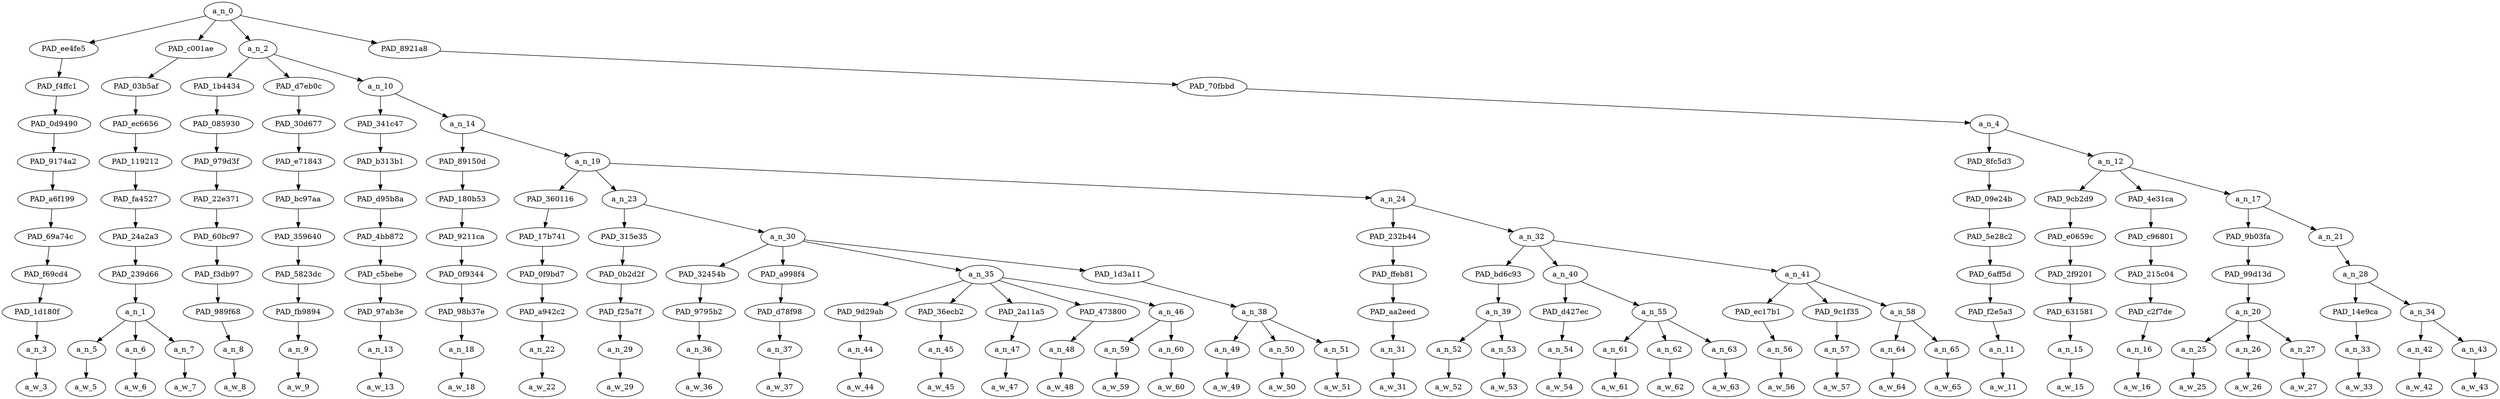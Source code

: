 strict digraph "" {
	a_n_0	[div_dir=1,
		index=0,
		level=10,
		pos="17.549238040123456,10!",
		text_span="[0, 1, 2, 3, 4, 5, 6, 7, 8, 9, 10, 11, 12, 13, 14, 15, 16, 17, 18, 19, 20, 21, 22, 23, 24, 25, 26, 27, 28, 29, 30, 31, 32, 33, 34, \
35, 36, 37, 38, 39, 40]",
		value=1.00000000];
	PAD_ee4fe5	[div_dir=1,
		index=2,
		level=9,
		pos="31.0,9!",
		text_span="[31]",
		value=0.01930980];
	a_n_0 -> PAD_ee4fe5;
	PAD_c001ae	[div_dir=1,
		index=0,
		level=9,
		pos="1.0,9!",
		text_span="[0, 1, 2]",
		value=0.14902731];
	a_n_0 -> PAD_c001ae;
	a_n_2	[div_dir=1,
		index=1,
		level=9,
		pos="4.801118827160494,9!",
		text_span="[3, 4, 5, 6, 7, 8, 9, 10, 11, 12, 13, 14, 15, 16, 17, 18, 19, 20, 21, 22, 23, 24, 25, 26, 27, 28, 29, 30]",
		value=0.64575210];
	a_n_0 -> a_n_2;
	PAD_8921a8	[div_dir=1,
		index=3,
		level=9,
		pos="33.39583333333333,9!",
		text_span="[32, 33, 34, 35, 36, 37, 38, 39, 40]",
		value=0.18535220];
	a_n_0 -> PAD_8921a8;
	PAD_f4ffc1	[div_dir=1,
		index=4,
		level=8,
		pos="31.0,8!",
		text_span="[31]",
		value=0.01930980];
	PAD_ee4fe5 -> PAD_f4ffc1;
	PAD_0d9490	[div_dir=1,
		index=5,
		level=7,
		pos="31.0,7!",
		text_span="[31]",
		value=0.01930980];
	PAD_f4ffc1 -> PAD_0d9490;
	PAD_9174a2	[div_dir=1,
		index=6,
		level=6,
		pos="31.0,6!",
		text_span="[31]",
		value=0.01930980];
	PAD_0d9490 -> PAD_9174a2;
	PAD_a6f199	[div_dir=1,
		index=8,
		level=5,
		pos="31.0,5!",
		text_span="[31]",
		value=0.01930980];
	PAD_9174a2 -> PAD_a6f199;
	PAD_69a74c	[div_dir=1,
		index=10,
		level=4,
		pos="31.0,4!",
		text_span="[31]",
		value=0.01930980];
	PAD_a6f199 -> PAD_69a74c;
	PAD_f69cd4	[div_dir=1,
		index=15,
		level=3,
		pos="31.0,3!",
		text_span="[31]",
		value=0.01930980];
	PAD_69a74c -> PAD_f69cd4;
	PAD_1d180f	[div_dir=1,
		index=22,
		level=2,
		pos="31.0,2!",
		text_span="[31]",
		value=0.01930980];
	PAD_f69cd4 -> PAD_1d180f;
	a_n_3	[div_dir=1,
		index=31,
		level=1,
		pos="31.0,1!",
		text_span="[31]",
		value=0.01930980];
	PAD_1d180f -> a_n_3;
	a_w_3	[div_dir=0,
		index=31,
		level=0,
		pos="31,0!",
		text_span="[31]",
		value=we];
	a_n_3 -> a_w_3;
	PAD_03b5af	[div_dir=1,
		index=0,
		level=8,
		pos="1.0,8!",
		text_span="[0, 1, 2]",
		value=0.14902731];
	PAD_c001ae -> PAD_03b5af;
	PAD_ec6656	[div_dir=1,
		index=0,
		level=7,
		pos="1.0,7!",
		text_span="[0, 1, 2]",
		value=0.14902731];
	PAD_03b5af -> PAD_ec6656;
	PAD_119212	[div_dir=1,
		index=0,
		level=6,
		pos="1.0,6!",
		text_span="[0, 1, 2]",
		value=0.14902731];
	PAD_ec6656 -> PAD_119212;
	PAD_fa4527	[div_dir=1,
		index=0,
		level=5,
		pos="1.0,5!",
		text_span="[0, 1, 2]",
		value=0.14902731];
	PAD_119212 -> PAD_fa4527;
	PAD_24a2a3	[div_dir=1,
		index=0,
		level=4,
		pos="1.0,4!",
		text_span="[0, 1, 2]",
		value=0.14902731];
	PAD_fa4527 -> PAD_24a2a3;
	PAD_239d66	[div_dir=1,
		index=0,
		level=3,
		pos="1.0,3!",
		text_span="[0, 1, 2]",
		value=0.14902731];
	PAD_24a2a3 -> PAD_239d66;
	a_n_1	[div_dir=1,
		index=0,
		level=2,
		pos="1.0,2!",
		text_span="[0, 1, 2]",
		value=0.14902731];
	PAD_239d66 -> a_n_1;
	a_n_5	[div_dir=1,
		index=0,
		level=1,
		pos="0.0,1!",
		text_span="[0]",
		value=0.02181684];
	a_n_1 -> a_n_5;
	a_n_6	[div_dir=1,
		index=1,
		level=1,
		pos="1.0,1!",
		text_span="[1]",
		value=0.04789137];
	a_n_1 -> a_n_6;
	a_n_7	[div_dir=1,
		index=2,
		level=1,
		pos="2.0,1!",
		text_span="[2]",
		value=0.07898867];
	a_n_1 -> a_n_7;
	a_w_5	[div_dir=0,
		index=0,
		level=0,
		pos="0,0!",
		text_span="[0]",
		value=the];
	a_n_5 -> a_w_5;
	a_w_6	[div_dir=0,
		index=1,
		level=0,
		pos="1,0!",
		text_span="[1]",
		value=rhodesian];
	a_n_6 -> a_w_6;
	a_w_7	[div_dir=0,
		index=2,
		level=0,
		pos="2,0!",
		text_span="[2]",
		value=ridgeback];
	a_n_7 -> a_w_7;
	PAD_1b4434	[div_dir=-1,
		index=1,
		level=8,
		pos="3.0,8!",
		text_span="[3]",
		value=0.02104237];
	a_n_2 -> PAD_1b4434;
	PAD_d7eb0c	[div_dir=1,
		index=2,
		level=8,
		pos="4.0,8!",
		text_span="[4]",
		value=0.01785032];
	a_n_2 -> PAD_d7eb0c;
	a_n_10	[div_dir=1,
		index=3,
		level=8,
		pos="7.403356481481481,8!",
		text_span="[5, 6, 7, 8, 9, 10, 11, 12, 13, 14, 15, 16, 17, 18, 19, 20, 21, 22, 23, 24, 25, 26, 27, 28, 29, 30]",
		value=0.60643038];
	a_n_2 -> a_n_10;
	PAD_085930	[div_dir=-1,
		index=1,
		level=7,
		pos="3.0,7!",
		text_span="[3]",
		value=0.02104237];
	PAD_1b4434 -> PAD_085930;
	PAD_979d3f	[div_dir=-1,
		index=1,
		level=6,
		pos="3.0,6!",
		text_span="[3]",
		value=0.02104237];
	PAD_085930 -> PAD_979d3f;
	PAD_22e371	[div_dir=-1,
		index=1,
		level=5,
		pos="3.0,5!",
		text_span="[3]",
		value=0.02104237];
	PAD_979d3f -> PAD_22e371;
	PAD_60bc97	[div_dir=-1,
		index=1,
		level=4,
		pos="3.0,4!",
		text_span="[3]",
		value=0.02104237];
	PAD_22e371 -> PAD_60bc97;
	PAD_f3db97	[div_dir=-1,
		index=1,
		level=3,
		pos="3.0,3!",
		text_span="[3]",
		value=0.02104237];
	PAD_60bc97 -> PAD_f3db97;
	PAD_989f68	[div_dir=-1,
		index=1,
		level=2,
		pos="3.0,2!",
		text_span="[3]",
		value=0.02104237];
	PAD_f3db97 -> PAD_989f68;
	a_n_8	[div_dir=-1,
		index=3,
		level=1,
		pos="3.0,1!",
		text_span="[3]",
		value=0.02104237];
	PAD_989f68 -> a_n_8;
	a_w_8	[div_dir=0,
		index=3,
		level=0,
		pos="3,0!",
		text_span="[3]",
		value=because];
	a_n_8 -> a_w_8;
	PAD_30d677	[div_dir=1,
		index=2,
		level=7,
		pos="4.0,7!",
		text_span="[4]",
		value=0.01785032];
	PAD_d7eb0c -> PAD_30d677;
	PAD_e71843	[div_dir=1,
		index=2,
		level=6,
		pos="4.0,6!",
		text_span="[4]",
		value=0.01785032];
	PAD_30d677 -> PAD_e71843;
	PAD_bc97aa	[div_dir=1,
		index=2,
		level=5,
		pos="4.0,5!",
		text_span="[4]",
		value=0.01785032];
	PAD_e71843 -> PAD_bc97aa;
	PAD_359640	[div_dir=1,
		index=2,
		level=4,
		pos="4.0,4!",
		text_span="[4]",
		value=0.01785032];
	PAD_bc97aa -> PAD_359640;
	PAD_5823dc	[div_dir=1,
		index=2,
		level=3,
		pos="4.0,3!",
		text_span="[4]",
		value=0.01785032];
	PAD_359640 -> PAD_5823dc;
	PAD_fb9894	[div_dir=1,
		index=2,
		level=2,
		pos="4.0,2!",
		text_span="[4]",
		value=0.01785032];
	PAD_5823dc -> PAD_fb9894;
	a_n_9	[div_dir=1,
		index=4,
		level=1,
		pos="4.0,1!",
		text_span="[4]",
		value=0.01785032];
	PAD_fb9894 -> a_n_9;
	a_w_9	[div_dir=0,
		index=4,
		level=0,
		pos="4,0!",
		text_span="[4]",
		value=if];
	a_n_9 -> a_w_9;
	PAD_341c47	[div_dir=1,
		index=3,
		level=7,
		pos="5.0,7!",
		text_span="[5]",
		value=0.02504298];
	a_n_10 -> PAD_341c47;
	a_n_14	[div_dir=1,
		index=4,
		level=7,
		pos="9.806712962962962,7!",
		text_span="[6, 7, 8, 9, 10, 11, 12, 13, 14, 15, 16, 17, 18, 19, 20, 21, 22, 23, 24, 25, 26, 27, 28, 29, 30]",
		value=0.58094193];
	a_n_10 -> a_n_14;
	PAD_b313b1	[div_dir=1,
		index=3,
		level=6,
		pos="5.0,6!",
		text_span="[5]",
		value=0.02504298];
	PAD_341c47 -> PAD_b313b1;
	PAD_d95b8a	[div_dir=1,
		index=3,
		level=5,
		pos="5.0,5!",
		text_span="[5]",
		value=0.02504298];
	PAD_b313b1 -> PAD_d95b8a;
	PAD_4bb872	[div_dir=1,
		index=3,
		level=4,
		pos="5.0,4!",
		text_span="[5]",
		value=0.02504298];
	PAD_d95b8a -> PAD_4bb872;
	PAD_c5bebe	[div_dir=1,
		index=3,
		level=3,
		pos="5.0,3!",
		text_span="[5]",
		value=0.02504298];
	PAD_4bb872 -> PAD_c5bebe;
	PAD_97ab3e	[div_dir=1,
		index=3,
		level=2,
		pos="5.0,2!",
		text_span="[5]",
		value=0.02504298];
	PAD_c5bebe -> PAD_97ab3e;
	a_n_13	[div_dir=1,
		index=5,
		level=1,
		pos="5.0,1!",
		text_span="[5]",
		value=0.02504298];
	PAD_97ab3e -> a_n_13;
	a_w_13	[div_dir=0,
		index=5,
		level=0,
		pos="5,0!",
		text_span="[5]",
		value=whites];
	a_n_13 -> a_w_13;
	PAD_89150d	[div_dir=1,
		index=4,
		level=6,
		pos="6.0,6!",
		text_span="[6]",
		value=0.01546740];
	a_n_14 -> PAD_89150d;
	a_n_19	[div_dir=1,
		index=5,
		level=6,
		pos="13.613425925925926,6!",
		text_span="[7, 8, 9, 10, 11, 12, 13, 14, 15, 16, 17, 18, 19, 20, 21, 22, 23, 24, 25, 26, 27, 28, 29, 30]",
		value=0.56505028];
	a_n_14 -> a_n_19;
	PAD_180b53	[div_dir=1,
		index=4,
		level=5,
		pos="6.0,5!",
		text_span="[6]",
		value=0.01546740];
	PAD_89150d -> PAD_180b53;
	PAD_9211ca	[div_dir=1,
		index=4,
		level=4,
		pos="6.0,4!",
		text_span="[6]",
		value=0.01546740];
	PAD_180b53 -> PAD_9211ca;
	PAD_0f9344	[div_dir=1,
		index=4,
		level=3,
		pos="6.0,3!",
		text_span="[6]",
		value=0.01546740];
	PAD_9211ca -> PAD_0f9344;
	PAD_98b37e	[div_dir=1,
		index=4,
		level=2,
		pos="6.0,2!",
		text_span="[6]",
		value=0.01546740];
	PAD_0f9344 -> PAD_98b37e;
	a_n_18	[div_dir=1,
		index=6,
		level=1,
		pos="6.0,1!",
		text_span="[6]",
		value=0.01546740];
	PAD_98b37e -> a_n_18;
	a_w_18	[div_dir=0,
		index=6,
		level=0,
		pos="6,0!",
		text_span="[6]",
		value=are];
	a_n_18 -> a_w_18;
	PAD_360116	[div_dir=-1,
		index=5,
		level=5,
		pos="7.0,5!",
		text_span="[7]",
		value=0.01526077];
	a_n_19 -> PAD_360116;
	a_n_23	[div_dir=1,
		index=6,
		level=5,
		pos="11.5625,5!",
		text_span="[8, 9, 10, 11, 12, 13, 14, 15, 16, 17, 18, 19]",
		value=0.23881632];
	a_n_19 -> a_n_23;
	a_n_24	[div_dir=1,
		index=7,
		level=5,
		pos="22.27777777777778,5!",
		text_span="[20, 21, 22, 23, 24, 25, 26, 27, 28, 29, 30]",
		value=0.31055256];
	a_n_19 -> a_n_24;
	PAD_17b741	[div_dir=-1,
		index=5,
		level=4,
		pos="7.0,4!",
		text_span="[7]",
		value=0.01526077];
	PAD_360116 -> PAD_17b741;
	PAD_0f9bd7	[div_dir=-1,
		index=5,
		level=3,
		pos="7.0,3!",
		text_span="[7]",
		value=0.01526077];
	PAD_17b741 -> PAD_0f9bd7;
	PAD_a942c2	[div_dir=-1,
		index=5,
		level=2,
		pos="7.0,2!",
		text_span="[7]",
		value=0.01526077];
	PAD_0f9bd7 -> PAD_a942c2;
	a_n_22	[div_dir=-1,
		index=7,
		level=1,
		pos="7.0,1!",
		text_span="[7]",
		value=0.01526077];
	PAD_a942c2 -> a_n_22;
	a_w_22	[div_dir=0,
		index=7,
		level=0,
		pos="7,0!",
		text_span="[7]",
		value=lead];
	a_n_22 -> a_w_22;
	PAD_315e35	[div_dir=1,
		index=6,
		level=4,
		pos="8.0,4!",
		text_span="[8]",
		value=0.01233743];
	a_n_23 -> PAD_315e35;
	a_n_30	[div_dir=1,
		index=7,
		level=4,
		pos="15.125,4!",
		text_span="[9, 10, 11, 12, 13, 14, 15, 16, 17, 18, 19]",
		value=0.22626013];
	a_n_23 -> a_n_30;
	PAD_0b2d2f	[div_dir=1,
		index=6,
		level=3,
		pos="8.0,3!",
		text_span="[8]",
		value=0.01233743];
	PAD_315e35 -> PAD_0b2d2f;
	PAD_f25a7f	[div_dir=1,
		index=6,
		level=2,
		pos="8.0,2!",
		text_span="[8]",
		value=0.01233743];
	PAD_0b2d2f -> PAD_f25a7f;
	a_n_29	[div_dir=1,
		index=8,
		level=1,
		pos="8.0,1!",
		text_span="[8]",
		value=0.01233743];
	PAD_f25a7f -> a_n_29;
	a_w_29	[div_dir=0,
		index=8,
		level=0,
		pos="8,0!",
		text_span="[8]",
		value=by];
	a_n_29 -> a_w_29;
	PAD_32454b	[div_dir=1,
		index=8,
		level=3,
		pos="15.0,3!",
		text_span="[15]",
		value=0.02324967];
	a_n_30 -> PAD_32454b;
	PAD_a998f4	[div_dir=-1,
		index=9,
		level=3,
		pos="16.0,3!",
		text_span="[16]",
		value=0.01855686];
	a_n_30 -> PAD_a998f4;
	a_n_35	[div_dir=1,
		index=7,
		level=3,
		pos="11.5,3!",
		text_span="[9, 10, 11, 12, 13, 14]",
		value=0.10581477];
	a_n_30 -> a_n_35;
	PAD_1d3a11	[div_dir=1,
		index=10,
		level=3,
		pos="18.0,3!",
		text_span="[17, 18, 19]",
		value=0.07841489];
	a_n_30 -> PAD_1d3a11;
	PAD_9795b2	[div_dir=1,
		index=12,
		level=2,
		pos="15.0,2!",
		text_span="[15]",
		value=0.02324967];
	PAD_32454b -> PAD_9795b2;
	a_n_36	[div_dir=1,
		index=15,
		level=1,
		pos="15.0,1!",
		text_span="[15]",
		value=0.02324967];
	PAD_9795b2 -> a_n_36;
	a_w_36	[div_dir=0,
		index=15,
		level=0,
		pos="15,0!",
		text_span="[15]",
		value=alt];
	a_n_36 -> a_w_36;
	PAD_d78f98	[div_dir=-1,
		index=13,
		level=2,
		pos="16.0,2!",
		text_span="[16]",
		value=0.01855686];
	PAD_a998f4 -> PAD_d78f98;
	a_n_37	[div_dir=-1,
		index=16,
		level=1,
		pos="16.0,1!",
		text_span="[16]",
		value=0.01855686];
	PAD_d78f98 -> a_n_37;
	a_w_37	[div_dir=0,
		index=16,
		level=0,
		pos="16,0!",
		text_span="[16]",
		value=zionist];
	a_n_37 -> a_w_37;
	PAD_9d29ab	[div_dir=1,
		index=7,
		level=2,
		pos="9.0,2!",
		text_span="[9]",
		value=0.01299310];
	a_n_35 -> PAD_9d29ab;
	PAD_36ecb2	[div_dir=1,
		index=8,
		level=2,
		pos="10.0,2!",
		text_span="[10]",
		value=0.01680116];
	a_n_35 -> PAD_36ecb2;
	PAD_2a11a5	[div_dir=1,
		index=10,
		level=2,
		pos="13.0,2!",
		text_span="[13]",
		value=0.02126312];
	a_n_35 -> PAD_2a11a5;
	PAD_473800	[div_dir=1,
		index=11,
		level=2,
		pos="14.0,2!",
		text_span="[14]",
		value=0.01837217];
	a_n_35 -> PAD_473800;
	a_n_46	[div_dir=1,
		index=9,
		level=2,
		pos="11.5,2!",
		text_span="[11, 12]",
		value=0.03626325];
	a_n_35 -> a_n_46;
	a_n_44	[div_dir=1,
		index=9,
		level=1,
		pos="9.0,1!",
		text_span="[9]",
		value=0.01299310];
	PAD_9d29ab -> a_n_44;
	a_w_44	[div_dir=0,
		index=9,
		level=0,
		pos="9,0!",
		text_span="[9]",
		value=the1];
	a_n_44 -> a_w_44;
	a_n_45	[div_dir=1,
		index=10,
		level=1,
		pos="10.0,1!",
		text_span="[10]",
		value=0.01680116];
	PAD_36ecb2 -> a_n_45;
	a_w_45	[div_dir=0,
		index=10,
		level=0,
		pos="10,0!",
		text_span="[10]",
		value=moderate];
	a_n_45 -> a_w_45;
	a_n_47	[div_dir=1,
		index=13,
		level=1,
		pos="13.0,1!",
		text_span="[13]",
		value=0.02126312];
	PAD_2a11a5 -> a_n_47;
	a_w_47	[div_dir=0,
		index=13,
		level=0,
		pos="13,0!",
		text_span="[13]",
		value=libertarian];
	a_n_47 -> a_w_47;
	a_n_48	[div_dir=1,
		index=14,
		level=1,
		pos="14.0,1!",
		text_span="[14]",
		value=0.01837217];
	PAD_473800 -> a_n_48;
	a_w_48	[div_dir=0,
		index=14,
		level=0,
		pos="14,0!",
		text_span="[14]",
		value=right];
	a_n_48 -> a_w_48;
	a_n_59	[div_dir=1,
		index=11,
		level=1,
		pos="11.0,1!",
		text_span="[11]",
		value=0.01727197];
	a_n_46 -> a_n_59;
	a_n_60	[div_dir=1,
		index=12,
		level=1,
		pos="12.0,1!",
		text_span="[12]",
		value=0.01891789];
	a_n_46 -> a_n_60;
	a_w_59	[div_dir=0,
		index=11,
		level=0,
		pos="11,0!",
		text_span="[11]",
		value=civic];
	a_n_59 -> a_w_59;
	a_w_60	[div_dir=0,
		index=12,
		level=0,
		pos="12,0!",
		text_span="[12]",
		value=nationalist];
	a_n_60 -> a_w_60;
	a_n_38	[div_dir=1,
		index=14,
		level=2,
		pos="18.0,2!",
		text_span="[17, 18, 19]",
		value=0.07841489];
	PAD_1d3a11 -> a_n_38;
	a_n_49	[div_dir=-1,
		index=17,
		level=1,
		pos="17.0,1!",
		text_span="[17]",
		value=0.01556683];
	a_n_38 -> a_n_49;
	a_n_50	[div_dir=-1,
		index=18,
		level=1,
		pos="18.0,1!",
		text_span="[18]",
		value=0.01705763];
	a_n_38 -> a_n_50;
	a_n_51	[div_dir=1,
		index=19,
		level=1,
		pos="19.0,1!",
		text_span="[19]",
		value=0.04560673];
	a_n_38 -> a_n_51;
	a_w_49	[div_dir=0,
		index=17,
		level=0,
		pos="17,0!",
		text_span="[17]",
		value=not];
	a_n_49 -> a_w_49;
	a_w_50	[div_dir=0,
		index=18,
		level=0,
		pos="18,0!",
		text_span="[18]",
		value=all];
	a_n_50 -> a_w_50;
	a_w_51	[div_dir=0,
		index=19,
		level=0,
		pos="19,0!",
		text_span="[19]",
		value=jews];
	a_n_51 -> a_w_51;
	PAD_232b44	[div_dir=-1,
		index=8,
		level=4,
		pos="20.0,4!",
		text_span="[20]",
		value=0.02608613];
	a_n_24 -> PAD_232b44;
	a_n_32	[div_dir=1,
		index=9,
		level=4,
		pos="24.555555555555557,4!",
		text_span="[21, 22, 23, 24, 25, 26, 27, 28, 29, 30]",
		value=0.28407072];
	a_n_24 -> a_n_32;
	PAD_ffeb81	[div_dir=-1,
		index=11,
		level=3,
		pos="20.0,3!",
		text_span="[20]",
		value=0.02608613];
	PAD_232b44 -> PAD_ffeb81;
	PAD_aa2eed	[div_dir=-1,
		index=15,
		level=2,
		pos="20.0,2!",
		text_span="[20]",
		value=0.02608613];
	PAD_ffeb81 -> PAD_aa2eed;
	a_n_31	[div_dir=-1,
		index=20,
		level=1,
		pos="20.0,1!",
		text_span="[20]",
		value=0.02608613];
	PAD_aa2eed -> a_n_31;
	a_w_31	[div_dir=0,
		index=20,
		level=0,
		pos="20,0!",
		text_span="[20]",
		value=based];
	a_n_31 -> a_w_31;
	PAD_bd6c93	[div_dir=1,
		index=12,
		level=3,
		pos="21.5,3!",
		text_span="[21, 22]",
		value=0.14195282];
	a_n_32 -> PAD_bd6c93;
	a_n_40	[div_dir=1,
		index=13,
		level=3,
		pos="24.0,3!",
		text_span="[23, 24, 25, 26]",
		value=0.06585128];
	a_n_32 -> a_n_40;
	a_n_41	[div_dir=1,
		index=14,
		level=3,
		pos="28.166666666666668,3!",
		text_span="[27, 28, 29, 30]",
		value=0.07584858];
	a_n_32 -> a_n_41;
	a_n_39	[div_dir=1,
		index=16,
		level=2,
		pos="21.5,2!",
		text_span="[21, 22]",
		value=0.14195282];
	PAD_bd6c93 -> a_n_39;
	a_n_52	[div_dir=1,
		index=21,
		level=1,
		pos="21.0,1!",
		text_span="[21]",
		value=0.11816879];
	a_n_39 -> a_n_52;
	a_n_53	[div_dir=-1,
		index=22,
		level=1,
		pos="22.0,1!",
		text_span="[22]",
		value=0.02322109];
	a_n_39 -> a_n_53;
	a_w_52	[div_dir=0,
		index=21,
		level=0,
		pos="21,0!",
		text_span="[21]",
		value=nigger];
	a_n_52 -> a_w_52;
	a_w_53	[div_dir=0,
		index=22,
		level=0,
		pos="22,0!",
		text_span="[22]",
		value=policies];
	a_n_53 -> a_w_53;
	PAD_d427ec	[div_dir=1,
		index=17,
		level=2,
		pos="23.0,2!",
		text_span="[23]",
		value=0.01505300];
	a_n_40 -> PAD_d427ec;
	a_n_55	[div_dir=1,
		index=18,
		level=2,
		pos="25.0,2!",
		text_span="[24, 25, 26]",
		value=0.05068548];
	a_n_40 -> a_n_55;
	a_n_54	[div_dir=1,
		index=23,
		level=1,
		pos="23.0,1!",
		text_span="[23]",
		value=0.01505300];
	PAD_d427ec -> a_n_54;
	a_w_54	[div_dir=0,
		index=23,
		level=0,
		pos="23,0!",
		text_span="[23]",
		value=of];
	a_n_54 -> a_w_54;
	a_n_61	[div_dir=1,
		index=24,
		level=1,
		pos="24.0,1!",
		text_span="[24]",
		value=0.01518728];
	a_n_55 -> a_n_61;
	a_n_62	[div_dir=1,
		index=25,
		level=1,
		pos="25.0,1!",
		text_span="[25]",
		value=0.01855893];
	a_n_55 -> a_n_62;
	a_n_63	[div_dir=1,
		index=26,
		level=1,
		pos="26.0,1!",
		text_span="[26]",
		value=0.01681787];
	a_n_55 -> a_n_63;
	a_w_61	[div_dir=0,
		index=24,
		level=0,
		pos="24,0!",
		text_span="[24]",
		value=the2];
	a_n_61 -> a_w_61;
	a_w_62	[div_dir=0,
		index=25,
		level=0,
		pos="25,0!",
		text_span="[25]",
		value=alt1];
	a_n_62 -> a_w_62;
	a_w_63	[div_dir=0,
		index=26,
		level=0,
		pos="26,0!",
		text_span="[26]",
		value=right1];
	a_n_63 -> a_w_63;
	PAD_ec17b1	[div_dir=-1,
		index=19,
		level=2,
		pos="27.0,2!",
		text_span="[27]",
		value=0.01667864];
	a_n_41 -> PAD_ec17b1;
	PAD_9c1f35	[div_dir=1,
		index=20,
		level=2,
		pos="28.0,2!",
		text_span="[28]",
		value=0.01588114];
	a_n_41 -> PAD_9c1f35;
	a_n_58	[div_dir=1,
		index=21,
		level=2,
		pos="29.5,2!",
		text_span="[29, 30]",
		value=0.04319266];
	a_n_41 -> a_n_58;
	a_n_56	[div_dir=-1,
		index=27,
		level=1,
		pos="27.0,1!",
		text_span="[27]",
		value=0.01667864];
	PAD_ec17b1 -> a_n_56;
	a_w_56	[div_dir=0,
		index=27,
		level=0,
		pos="27,0!",
		text_span="[27]",
		value=instead];
	a_n_56 -> a_w_56;
	a_n_57	[div_dir=1,
		index=28,
		level=1,
		pos="28.0,1!",
		text_span="[28]",
		value=0.01588114];
	PAD_9c1f35 -> a_n_57;
	a_w_57	[div_dir=0,
		index=28,
		level=0,
		pos="28,0!",
		text_span="[28]",
		value=of1];
	a_n_57 -> a_w_57;
	a_n_64	[div_dir=1,
		index=29,
		level=1,
		pos="29.0,1!",
		text_span="[29]",
		value=0.01810552];
	a_n_58 -> a_n_64;
	a_n_65	[div_dir=1,
		index=30,
		level=1,
		pos="30.0,1!",
		text_span="[30]",
		value=0.02495438];
	a_n_58 -> a_n_65;
	a_w_64	[div_dir=0,
		index=29,
		level=0,
		pos="29,0!",
		text_span="[29]",
		value=national];
	a_n_64 -> a_w_64;
	a_w_65	[div_dir=0,
		index=30,
		level=0,
		pos="30,0!",
		text_span="[30]",
		value=socialism];
	a_n_65 -> a_w_65;
	PAD_70fbbd	[div_dir=1,
		index=5,
		level=8,
		pos="33.39583333333333,8!",
		text_span="[32, 33, 34, 35, 36, 37, 38, 39, 40]",
		value=0.18535220];
	PAD_8921a8 -> PAD_70fbbd;
	a_n_4	[div_dir=1,
		index=6,
		level=7,
		pos="33.39583333333333,7!",
		text_span="[32, 33, 34, 35, 36, 37, 38, 39, 40]",
		value=0.18535220];
	PAD_70fbbd -> a_n_4;
	PAD_8fc5d3	[div_dir=1,
		index=7,
		level=6,
		pos="32.0,6!",
		text_span="[32]",
		value=0.01675470];
	a_n_4 -> PAD_8fc5d3;
	a_n_12	[div_dir=1,
		index=8,
		level=6,
		pos="34.791666666666664,6!",
		text_span="[33, 34, 35, 36, 37, 38, 39, 40]",
		value=0.16843406];
	a_n_4 -> a_n_12;
	PAD_09e24b	[div_dir=1,
		index=9,
		level=5,
		pos="32.0,5!",
		text_span="[32]",
		value=0.01675470];
	PAD_8fc5d3 -> PAD_09e24b;
	PAD_5e28c2	[div_dir=1,
		index=11,
		level=4,
		pos="32.0,4!",
		text_span="[32]",
		value=0.01675470];
	PAD_09e24b -> PAD_5e28c2;
	PAD_6aff5d	[div_dir=1,
		index=16,
		level=3,
		pos="32.0,3!",
		text_span="[32]",
		value=0.01675470];
	PAD_5e28c2 -> PAD_6aff5d;
	PAD_f2e5a3	[div_dir=1,
		index=23,
		level=2,
		pos="32.0,2!",
		text_span="[32]",
		value=0.01675470];
	PAD_6aff5d -> PAD_f2e5a3;
	a_n_11	[div_dir=1,
		index=32,
		level=1,
		pos="32.0,1!",
		text_span="[32]",
		value=0.01675470];
	PAD_f2e5a3 -> a_n_11;
	a_w_11	[div_dir=0,
		index=32,
		level=0,
		pos="32,0!",
		text_span="[32]",
		value=will];
	a_n_11 -> a_w_11;
	PAD_9cb2d9	[div_dir=1,
		index=10,
		level=5,
		pos="33.0,5!",
		text_span="[33]",
		value=0.01912945];
	a_n_12 -> PAD_9cb2d9;
	PAD_4e31ca	[div_dir=1,
		index=11,
		level=5,
		pos="34.0,5!",
		text_span="[34]",
		value=0.03966633];
	a_n_12 -> PAD_4e31ca;
	a_n_17	[div_dir=1,
		index=12,
		level=5,
		pos="37.375,5!",
		text_span="[35, 36, 37, 38, 39, 40]",
		value=0.10948110];
	a_n_12 -> a_n_17;
	PAD_e0659c	[div_dir=1,
		index=12,
		level=4,
		pos="33.0,4!",
		text_span="[33]",
		value=0.01912945];
	PAD_9cb2d9 -> PAD_e0659c;
	PAD_2f9201	[div_dir=1,
		index=17,
		level=3,
		pos="33.0,3!",
		text_span="[33]",
		value=0.01912945];
	PAD_e0659c -> PAD_2f9201;
	PAD_631581	[div_dir=1,
		index=24,
		level=2,
		pos="33.0,2!",
		text_span="[33]",
		value=0.01912945];
	PAD_2f9201 -> PAD_631581;
	a_n_15	[div_dir=1,
		index=33,
		level=1,
		pos="33.0,1!",
		text_span="[33]",
		value=0.01912945];
	PAD_631581 -> a_n_15;
	a_w_15	[div_dir=0,
		index=33,
		level=0,
		pos="33,0!",
		text_span="[33]",
		value=end];
	a_n_15 -> a_w_15;
	PAD_c96801	[div_dir=1,
		index=13,
		level=4,
		pos="34.0,4!",
		text_span="[34]",
		value=0.03966633];
	PAD_4e31ca -> PAD_c96801;
	PAD_215c04	[div_dir=1,
		index=18,
		level=3,
		pos="34.0,3!",
		text_span="[34]",
		value=0.03966633];
	PAD_c96801 -> PAD_215c04;
	PAD_c2f7de	[div_dir=1,
		index=25,
		level=2,
		pos="34.0,2!",
		text_span="[34]",
		value=0.03966633];
	PAD_215c04 -> PAD_c2f7de;
	a_n_16	[div_dir=1,
		index=34,
		level=1,
		pos="34.0,1!",
		text_span="[34]",
		value=0.03966633];
	PAD_c2f7de -> a_n_16;
	a_w_16	[div_dir=0,
		index=34,
		level=0,
		pos="34,0!",
		text_span="[34]",
		value=up];
	a_n_16 -> a_w_16;
	PAD_9b03fa	[div_dir=1,
		index=14,
		level=4,
		pos="36.0,4!",
		text_span="[35, 36, 37]",
		value=0.04681120];
	a_n_17 -> PAD_9b03fa;
	a_n_21	[div_dir=1,
		index=15,
		level=4,
		pos="38.75,4!",
		text_span="[38, 39, 40]",
		value=0.06257584];
	a_n_17 -> a_n_21;
	PAD_99d13d	[div_dir=1,
		index=19,
		level=3,
		pos="36.0,3!",
		text_span="[35, 36, 37]",
		value=0.04681120];
	PAD_9b03fa -> PAD_99d13d;
	a_n_20	[div_dir=1,
		index=26,
		level=2,
		pos="36.0,2!",
		text_span="[35, 36, 37]",
		value=0.04681120];
	PAD_99d13d -> a_n_20;
	a_n_25	[div_dir=1,
		index=35,
		level=1,
		pos="35.0,1!",
		text_span="[35]",
		value=0.01673800];
	a_n_20 -> a_n_25;
	a_n_26	[div_dir=1,
		index=36,
		level=1,
		pos="36.0,1!",
		text_span="[36]",
		value=0.01459922];
	a_n_20 -> a_n_26;
	a_n_27	[div_dir=1,
		index=37,
		level=1,
		pos="37.0,1!",
		text_span="[37]",
		value=0.01540486];
	a_n_20 -> a_n_27;
	a_w_25	[div_dir=0,
		index=35,
		level=0,
		pos="35,0!",
		text_span="[35]",
		value=the3];
	a_n_25 -> a_w_25;
	a_w_26	[div_dir=0,
		index=36,
		level=0,
		pos="36,0!",
		text_span="[36]",
		value=same];
	a_n_26 -> a_w_26;
	a_w_27	[div_dir=0,
		index=37,
		level=0,
		pos="37,0!",
		text_span="[37]",
		value=way];
	a_n_27 -> a_w_27;
	a_n_28	[div_dir=1,
		index=20,
		level=3,
		pos="38.75,3!",
		text_span="[38, 39, 40]",
		value=0.06251205];
	a_n_21 -> a_n_28;
	PAD_14e9ca	[div_dir=1,
		index=27,
		level=2,
		pos="38.0,2!",
		text_span="[38]",
		value=0.01994159];
	a_n_28 -> PAD_14e9ca;
	a_n_34	[div_dir=1,
		index=28,
		level=2,
		pos="39.5,2!",
		text_span="[39, 40]",
		value=0.04250666];
	a_n_28 -> a_n_34;
	a_n_33	[div_dir=1,
		index=38,
		level=1,
		pos="38.0,1!",
		text_span="[38]",
		value=0.01994159];
	PAD_14e9ca -> a_n_33;
	a_w_33	[div_dir=0,
		index=38,
		level=0,
		pos="38,0!",
		text_span="[38]",
		value=rhodesia];
	a_n_33 -> a_w_33;
	a_n_42	[div_dir=1,
		index=39,
		level=1,
		pos="39.0,1!",
		text_span="[39]",
		value=0.01770985];
	a_n_34 -> a_n_42;
	a_n_43	[div_dir=-1,
		index=40,
		level=1,
		pos="40.0,1!",
		text_span="[40]",
		value=0.02473598];
	a_n_34 -> a_n_43;
	a_w_42	[div_dir=0,
		index=39,
		level=0,
		pos="39,0!",
		text_span="[39]",
		value=did];
	a_n_42 -> a_w_42;
	a_w_43	[div_dir=0,
		index=40,
		level=0,
		pos="40,0!",
		text_span="[40]",
		value=zimbabwe];
	a_n_43 -> a_w_43;
}
